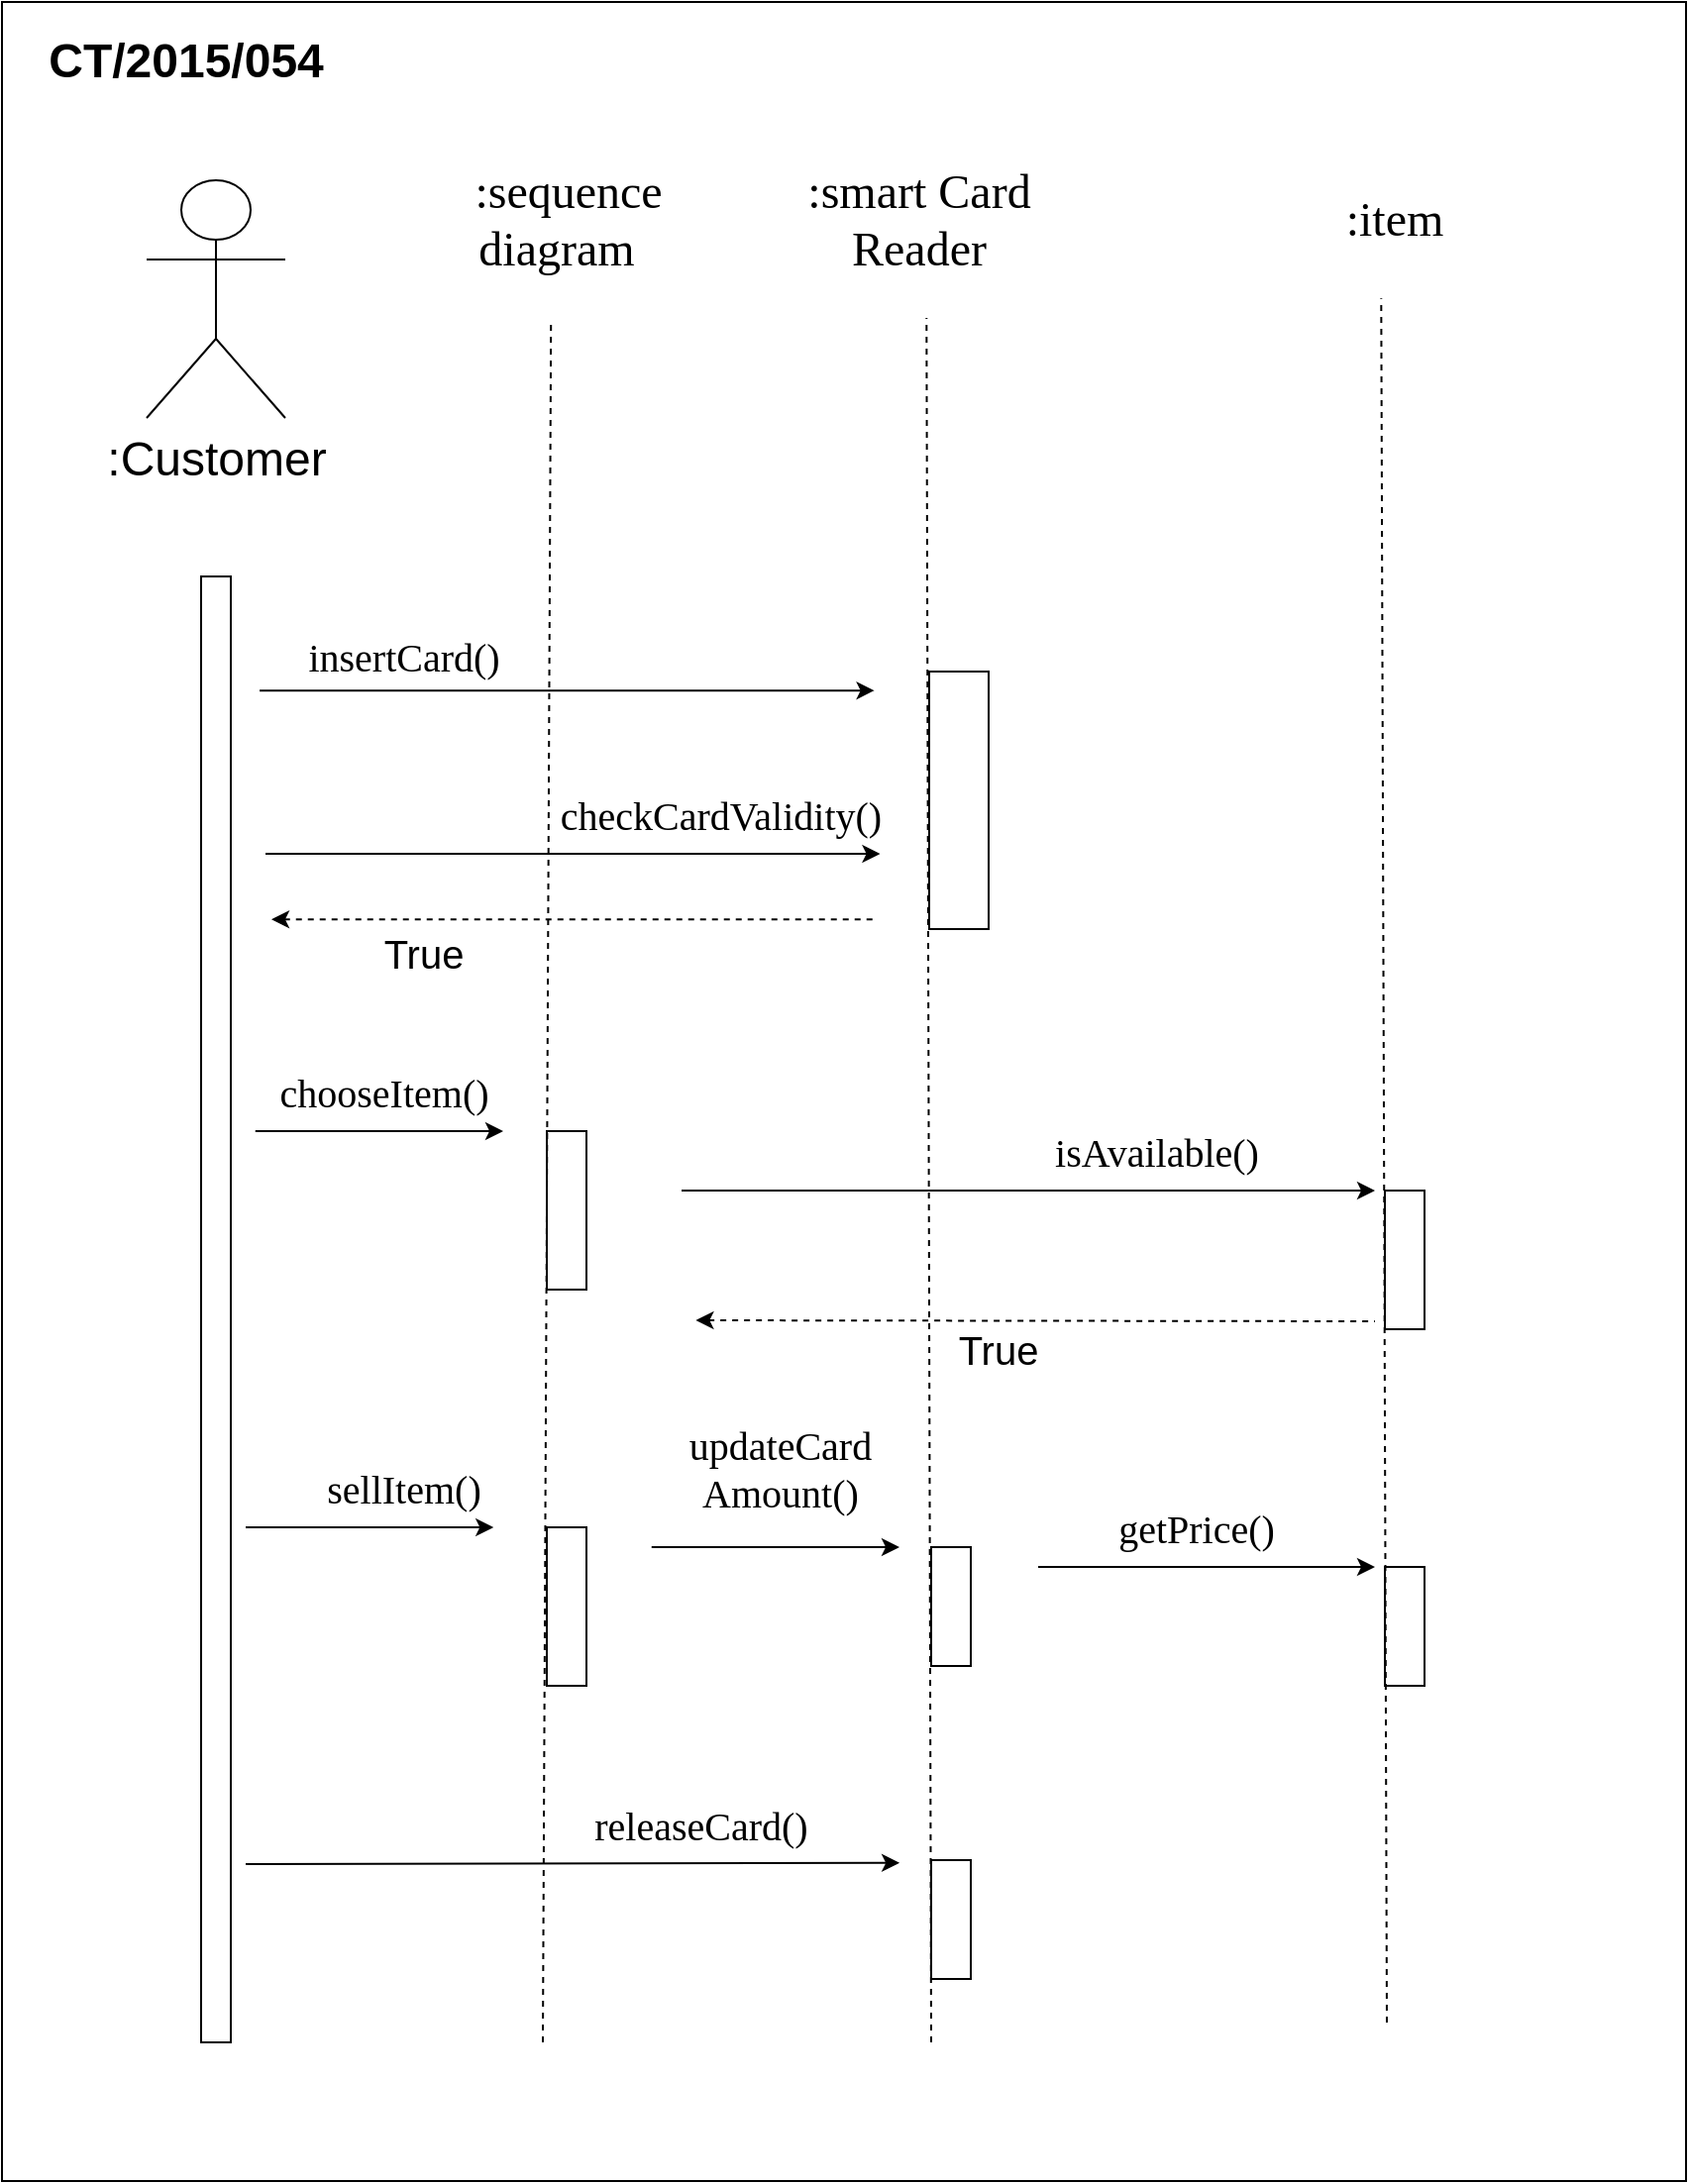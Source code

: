 <mxfile version="13.6.2" type="github">
  <diagram id="ylmNzeJgcqqIBCxXTWP5" name="Page-1">
    <mxGraphModel dx="3743" dy="1533" grid="1" gridSize="10" guides="1" tooltips="1" connect="1" arrows="1" fold="1" page="1" pageScale="1" pageWidth="850" pageHeight="1100" math="0" shadow="0">
      <root>
        <mxCell id="0" />
        <mxCell id="1" parent="0" />
        <mxCell id="1m_To5HqSC4VJAqgTMri-2" value="" style="rounded=0;whiteSpace=wrap;html=1;" vertex="1" parent="1">
          <mxGeometry x="-3" width="850" height="1100" as="geometry" />
        </mxCell>
        <mxCell id="1m_To5HqSC4VJAqgTMri-1" value="&lt;font style=&quot;font-size: 24px&quot;&gt;:Customer&lt;/font&gt;" style="shape=umlActor;verticalLabelPosition=bottom;verticalAlign=top;html=1;outlineConnect=0;" vertex="1" parent="1">
          <mxGeometry x="70" y="90" width="70" height="120" as="geometry" />
        </mxCell>
        <mxCell id="1m_To5HqSC4VJAqgTMri-3" value="" style="rounded=0;whiteSpace=wrap;html=1;" vertex="1" parent="1">
          <mxGeometry x="97.5" y="290" width="15" height="740" as="geometry" />
        </mxCell>
        <mxCell id="1m_To5HqSC4VJAqgTMri-4" value="&lt;div&gt;&lt;span style=&quot;font-family: &amp;#34;calibri&amp;#34; , &amp;#34;bold&amp;#34;&quot;&gt;&lt;font style=&quot;font-size: 24px&quot;&gt;&amp;nbsp;:sequence diagram&amp;nbsp;&lt;/font&gt;&lt;/span&gt;&lt;/div&gt;" style="text;html=1;strokeColor=none;fillColor=none;align=center;verticalAlign=middle;whiteSpace=wrap;rounded=0;" vertex="1" parent="1">
          <mxGeometry x="260" y="100" width="40" height="20" as="geometry" />
        </mxCell>
        <mxCell id="1m_To5HqSC4VJAqgTMri-8" value="&lt;div&gt;&lt;span style=&quot;font-family: &amp;#34;times new roman&amp;#34; , &amp;#34;bold&amp;#34;&quot;&gt;&lt;font style=&quot;font-size: 24px&quot;&gt;:smart Card Reader&lt;/font&gt;&lt;/span&gt;&lt;/div&gt;" style="text;html=1;strokeColor=none;fillColor=none;align=center;verticalAlign=middle;whiteSpace=wrap;rounded=0;" vertex="1" parent="1">
          <mxGeometry x="400" y="100" width="120" height="20" as="geometry" />
        </mxCell>
        <mxCell id="1m_To5HqSC4VJAqgTMri-9" value="&lt;div&gt;&lt;span style=&quot;font-family: &amp;#34;times new roman&amp;#34; , &amp;#34;bold&amp;#34;&quot;&gt;&lt;font style=&quot;font-size: 24px&quot;&gt;:item&lt;/font&gt;&lt;/span&gt;&lt;/div&gt;" style="text;html=1;strokeColor=none;fillColor=none;align=center;verticalAlign=middle;whiteSpace=wrap;rounded=0;" vertex="1" parent="1">
          <mxGeometry x="640" y="100" width="120" height="20" as="geometry" />
        </mxCell>
        <mxCell id="1m_To5HqSC4VJAqgTMri-10" value="" style="endArrow=none;dashed=1;html=1;entryX=0.819;entryY=0.136;entryDx=0;entryDy=0;entryPerimeter=0;" edge="1" parent="1" target="1m_To5HqSC4VJAqgTMri-2">
          <mxGeometry width="50" height="50" relative="1" as="geometry">
            <mxPoint x="696" y="1020" as="sourcePoint" />
            <mxPoint x="430" y="410" as="targetPoint" />
          </mxGeometry>
        </mxCell>
        <mxCell id="1m_To5HqSC4VJAqgTMri-12" value="" style="endArrow=none;dashed=1;html=1;entryX=0.549;entryY=0.145;entryDx=0;entryDy=0;entryPerimeter=0;" edge="1" parent="1" target="1m_To5HqSC4VJAqgTMri-2">
          <mxGeometry width="50" height="50" relative="1" as="geometry">
            <mxPoint x="466" y="1030" as="sourcePoint" />
            <mxPoint x="466.15" y="230.3" as="targetPoint" />
          </mxGeometry>
        </mxCell>
        <mxCell id="1m_To5HqSC4VJAqgTMri-13" value="" style="endArrow=none;dashed=1;html=1;entryX=0.326;entryY=0.148;entryDx=0;entryDy=0;entryPerimeter=0;" edge="1" parent="1" target="1m_To5HqSC4VJAqgTMri-2">
          <mxGeometry width="50" height="50" relative="1" as="geometry">
            <mxPoint x="270" y="1030" as="sourcePoint" />
            <mxPoint x="276.15" y="230.3" as="targetPoint" />
          </mxGeometry>
        </mxCell>
        <mxCell id="1m_To5HqSC4VJAqgTMri-15" value="" style="endArrow=classic;html=1;exitX=0.153;exitY=0.316;exitDx=0;exitDy=0;exitPerimeter=0;entryX=0.518;entryY=0.316;entryDx=0;entryDy=0;entryPerimeter=0;" edge="1" parent="1" source="1m_To5HqSC4VJAqgTMri-2" target="1m_To5HqSC4VJAqgTMri-2">
          <mxGeometry width="50" height="50" relative="1" as="geometry">
            <mxPoint x="450" y="500" as="sourcePoint" />
            <mxPoint x="500" y="450" as="targetPoint" />
          </mxGeometry>
        </mxCell>
        <mxCell id="1m_To5HqSC4VJAqgTMri-20" value="" style="rounded=0;whiteSpace=wrap;html=1;fillColor=none;" vertex="1" parent="1">
          <mxGeometry x="465" y="338" width="30" height="130" as="geometry" />
        </mxCell>
        <mxCell id="1m_To5HqSC4VJAqgTMri-21" value="" style="endArrow=classic;html=1;exitX=0.153;exitY=0.316;exitDx=0;exitDy=0;exitPerimeter=0;entryX=0.518;entryY=0.316;entryDx=0;entryDy=0;entryPerimeter=0;" edge="1" parent="1">
          <mxGeometry width="50" height="50" relative="1" as="geometry">
            <mxPoint x="130.0" y="430.0" as="sourcePoint" />
            <mxPoint x="440.25" y="430.0" as="targetPoint" />
          </mxGeometry>
        </mxCell>
        <mxCell id="1m_To5HqSC4VJAqgTMri-22" value="" style="endArrow=none;dashed=1;html=1;exitX=0.16;exitY=0.421;exitDx=0;exitDy=0;exitPerimeter=0;entryX=0.518;entryY=0.421;entryDx=0;entryDy=0;entryPerimeter=0;startArrow=classic;startFill=1;" edge="1" parent="1" source="1m_To5HqSC4VJAqgTMri-2" target="1m_To5HqSC4VJAqgTMri-2">
          <mxGeometry width="50" height="50" relative="1" as="geometry">
            <mxPoint x="350" y="330" as="sourcePoint" />
            <mxPoint x="400" y="280" as="targetPoint" />
          </mxGeometry>
        </mxCell>
        <mxCell id="1m_To5HqSC4VJAqgTMri-24" value="" style="endArrow=classic;html=1;exitX=0.153;exitY=0.316;exitDx=0;exitDy=0;exitPerimeter=0;" edge="1" parent="1">
          <mxGeometry width="50" height="50" relative="1" as="geometry">
            <mxPoint x="124.88" y="570" as="sourcePoint" />
            <mxPoint x="250" y="570" as="targetPoint" />
          </mxGeometry>
        </mxCell>
        <mxCell id="1m_To5HqSC4VJAqgTMri-27" value="" style="endArrow=classic;html=1;exitX=0.153;exitY=0.316;exitDx=0;exitDy=0;exitPerimeter=0;" edge="1" parent="1">
          <mxGeometry width="50" height="50" relative="1" as="geometry">
            <mxPoint x="340.0" y="600" as="sourcePoint" />
            <mxPoint x="690" y="600" as="targetPoint" />
          </mxGeometry>
        </mxCell>
        <mxCell id="1m_To5HqSC4VJAqgTMri-28" value="" style="endArrow=none;dashed=1;html=1;exitX=0.412;exitY=0.605;exitDx=0;exitDy=0;exitPerimeter=0;startArrow=classic;startFill=1;" edge="1" parent="1" source="1m_To5HqSC4VJAqgTMri-2">
          <mxGeometry width="50" height="50" relative="1" as="geometry">
            <mxPoint x="160" y="780" as="sourcePoint" />
            <mxPoint x="690" y="666" as="targetPoint" />
          </mxGeometry>
        </mxCell>
        <mxCell id="1m_To5HqSC4VJAqgTMri-29" value="" style="endArrow=classic;html=1;exitX=0.153;exitY=0.316;exitDx=0;exitDy=0;exitPerimeter=0;" edge="1" parent="1">
          <mxGeometry width="50" height="50" relative="1" as="geometry">
            <mxPoint x="120.0" y="770.02" as="sourcePoint" />
            <mxPoint x="245.12" y="770.02" as="targetPoint" />
          </mxGeometry>
        </mxCell>
        <mxCell id="1m_To5HqSC4VJAqgTMri-33" value="" style="endArrow=classic;html=1;exitX=0.153;exitY=0.316;exitDx=0;exitDy=0;exitPerimeter=0;" edge="1" parent="1">
          <mxGeometry width="50" height="50" relative="1" as="geometry">
            <mxPoint x="324.88" y="780.02" as="sourcePoint" />
            <mxPoint x="450.0" y="780.02" as="targetPoint" />
          </mxGeometry>
        </mxCell>
        <mxCell id="1m_To5HqSC4VJAqgTMri-34" value="" style="endArrow=classic;html=1;exitX=0.153;exitY=0.316;exitDx=0;exitDy=0;exitPerimeter=0;" edge="1" parent="1">
          <mxGeometry width="50" height="50" relative="1" as="geometry">
            <mxPoint x="520.0" y="790.02" as="sourcePoint" />
            <mxPoint x="690" y="790" as="targetPoint" />
          </mxGeometry>
        </mxCell>
        <mxCell id="1m_To5HqSC4VJAqgTMri-36" value="" style="endArrow=classic;html=1;exitX=0.153;exitY=0.316;exitDx=0;exitDy=0;exitPerimeter=0;entryX=0.533;entryY=0.854;entryDx=0;entryDy=0;entryPerimeter=0;" edge="1" parent="1" target="1m_To5HqSC4VJAqgTMri-2">
          <mxGeometry width="50" height="50" relative="1" as="geometry">
            <mxPoint x="120.0" y="940" as="sourcePoint" />
            <mxPoint x="245.12" y="940" as="targetPoint" />
          </mxGeometry>
        </mxCell>
        <mxCell id="1m_To5HqSC4VJAqgTMri-37" value="&lt;div&gt;&lt;span style=&quot;font-family: &amp;#34;times new roman&amp;#34;&quot;&gt;&lt;font style=&quot;font-size: 20px&quot;&gt;insertCard()&lt;/font&gt;&lt;/span&gt;&lt;/div&gt;" style="text;html=1;strokeColor=none;fillColor=none;align=center;verticalAlign=middle;whiteSpace=wrap;rounded=0;" vertex="1" parent="1">
          <mxGeometry x="180" y="320" width="40" height="20" as="geometry" />
        </mxCell>
        <mxCell id="1m_To5HqSC4VJAqgTMri-38" value="&lt;div&gt;&lt;span style=&quot;font-family: &amp;#34;times new roman&amp;#34;&quot;&gt;&lt;font style=&quot;font-size: 20px&quot;&gt;checkCardValidity()&lt;/font&gt;&lt;/span&gt;&lt;/div&gt;" style="text;html=1;strokeColor=none;fillColor=none;align=center;verticalAlign=middle;whiteSpace=wrap;rounded=0;" vertex="1" parent="1">
          <mxGeometry x="340" y="400" width="40" height="20" as="geometry" />
        </mxCell>
        <mxCell id="1m_To5HqSC4VJAqgTMri-39" value="&lt;font style=&quot;font-size: 20px&quot;&gt;True&lt;/font&gt;" style="text;html=1;strokeColor=none;fillColor=none;align=center;verticalAlign=middle;whiteSpace=wrap;rounded=0;" vertex="1" parent="1">
          <mxGeometry x="190" y="470" width="40" height="20" as="geometry" />
        </mxCell>
        <mxCell id="1m_To5HqSC4VJAqgTMri-40" value="&lt;div&gt;&lt;span style=&quot;font-family: &amp;#34;times new roman&amp;#34;&quot;&gt;&lt;font style=&quot;font-size: 20px&quot;&gt;chooseItem()&lt;/font&gt;&lt;/span&gt;&lt;/div&gt;" style="text;html=1;strokeColor=none;fillColor=none;align=center;verticalAlign=middle;whiteSpace=wrap;rounded=0;" vertex="1" parent="1">
          <mxGeometry x="170" y="540" width="40" height="20" as="geometry" />
        </mxCell>
        <mxCell id="1m_To5HqSC4VJAqgTMri-41" value="&lt;div&gt;&lt;span style=&quot;font-family: &amp;#34;times new roman&amp;#34;&quot;&gt;&lt;font style=&quot;font-size: 20px&quot;&gt;isAvailable()&lt;/font&gt;&lt;/span&gt;&lt;/div&gt;" style="text;html=1;strokeColor=none;fillColor=none;align=center;verticalAlign=middle;whiteSpace=wrap;rounded=0;" vertex="1" parent="1">
          <mxGeometry x="560" y="570" width="40" height="20" as="geometry" />
        </mxCell>
        <mxCell id="1m_To5HqSC4VJAqgTMri-42" value="&lt;font style=&quot;font-size: 20px&quot;&gt;True&lt;/font&gt;" style="text;html=1;strokeColor=none;fillColor=none;align=center;verticalAlign=middle;whiteSpace=wrap;rounded=0;" vertex="1" parent="1">
          <mxGeometry x="480" y="670" width="40" height="20" as="geometry" />
        </mxCell>
        <mxCell id="1m_To5HqSC4VJAqgTMri-43" value="&lt;div&gt;&lt;span style=&quot;font-family: &amp;#34;times new roman&amp;#34;&quot;&gt;&lt;font style=&quot;font-size: 20px&quot;&gt;sellItem()&lt;/font&gt;&lt;/span&gt;&lt;/div&gt;" style="text;html=1;strokeColor=none;fillColor=none;align=center;verticalAlign=middle;whiteSpace=wrap;rounded=0;" vertex="1" parent="1">
          <mxGeometry x="180" y="740" width="40" height="20" as="geometry" />
        </mxCell>
        <mxCell id="1m_To5HqSC4VJAqgTMri-44" value="&lt;div style=&quot;font-size: 20px&quot;&gt;&lt;span style=&quot;font-family: &amp;#34;times new roman&amp;#34;&quot;&gt;updateCard&lt;/span&gt;&lt;/div&gt;&lt;div style=&quot;font-size: 20px&quot;&gt;&lt;span style=&quot;font-family: &amp;#34;times new roman&amp;#34;&quot;&gt;Amount&lt;/span&gt;&lt;span style=&quot;font-family: &amp;#34;times new roman&amp;#34;&quot;&gt;&lt;font style=&quot;font-size: 20px&quot;&gt;()&lt;/font&gt;&lt;/span&gt;&lt;/div&gt;" style="text;html=1;strokeColor=none;fillColor=none;align=center;verticalAlign=middle;whiteSpace=wrap;rounded=0;" vertex="1" parent="1">
          <mxGeometry x="370" y="700" width="40" height="80" as="geometry" />
        </mxCell>
        <mxCell id="1m_To5HqSC4VJAqgTMri-45" value="&lt;div style=&quot;font-size: 20px&quot;&gt;&lt;font face=&quot;times new roman&quot;&gt;getPrice()&lt;/font&gt;&lt;/div&gt;" style="text;html=1;strokeColor=none;fillColor=none;align=center;verticalAlign=middle;whiteSpace=wrap;rounded=0;" vertex="1" parent="1">
          <mxGeometry x="580" y="730" width="40" height="80" as="geometry" />
        </mxCell>
        <mxCell id="1m_To5HqSC4VJAqgTMri-46" value="&lt;div&gt;&lt;span style=&quot;font-family: &amp;#34;times new roman&amp;#34;&quot;&gt;&lt;font style=&quot;font-size: 20px&quot;&gt;releaseCard()&lt;/font&gt;&lt;/span&gt;&lt;/div&gt;" style="text;html=1;strokeColor=none;fillColor=none;align=center;verticalAlign=middle;whiteSpace=wrap;rounded=0;" vertex="1" parent="1">
          <mxGeometry x="330" y="910" width="40" height="20" as="geometry" />
        </mxCell>
        <mxCell id="1m_To5HqSC4VJAqgTMri-47" value="" style="rounded=0;whiteSpace=wrap;html=1;fillColor=none;" vertex="1" parent="1">
          <mxGeometry x="466" y="938" width="20" height="60" as="geometry" />
        </mxCell>
        <mxCell id="1m_To5HqSC4VJAqgTMri-49" value="" style="rounded=0;whiteSpace=wrap;html=1;fillColor=none;" vertex="1" parent="1">
          <mxGeometry x="695" y="790" width="20" height="60" as="geometry" />
        </mxCell>
        <mxCell id="1m_To5HqSC4VJAqgTMri-50" value="" style="rounded=0;whiteSpace=wrap;html=1;fillColor=none;" vertex="1" parent="1">
          <mxGeometry x="466" y="780" width="20" height="60" as="geometry" />
        </mxCell>
        <mxCell id="1m_To5HqSC4VJAqgTMri-52" value="" style="rounded=0;whiteSpace=wrap;html=1;fillColor=none;" vertex="1" parent="1">
          <mxGeometry x="272" y="770" width="20" height="80" as="geometry" />
        </mxCell>
        <mxCell id="1m_To5HqSC4VJAqgTMri-54" value="" style="rounded=0;whiteSpace=wrap;html=1;fillColor=none;" vertex="1" parent="1">
          <mxGeometry x="272" y="570" width="20" height="80" as="geometry" />
        </mxCell>
        <mxCell id="1m_To5HqSC4VJAqgTMri-55" value="" style="rounded=0;whiteSpace=wrap;html=1;fillColor=none;" vertex="1" parent="1">
          <mxGeometry x="695" y="600" width="20" height="70" as="geometry" />
        </mxCell>
        <mxCell id="1m_To5HqSC4VJAqgTMri-56" value="&lt;b&gt;&lt;font style=&quot;font-size: 24px&quot;&gt;CT/2015/054&lt;/font&gt;&lt;/b&gt;" style="text;html=1;strokeColor=none;fillColor=none;align=center;verticalAlign=middle;whiteSpace=wrap;rounded=0;" vertex="1" parent="1">
          <mxGeometry x="70" y="20" width="40" height="20" as="geometry" />
        </mxCell>
      </root>
    </mxGraphModel>
  </diagram>
</mxfile>
